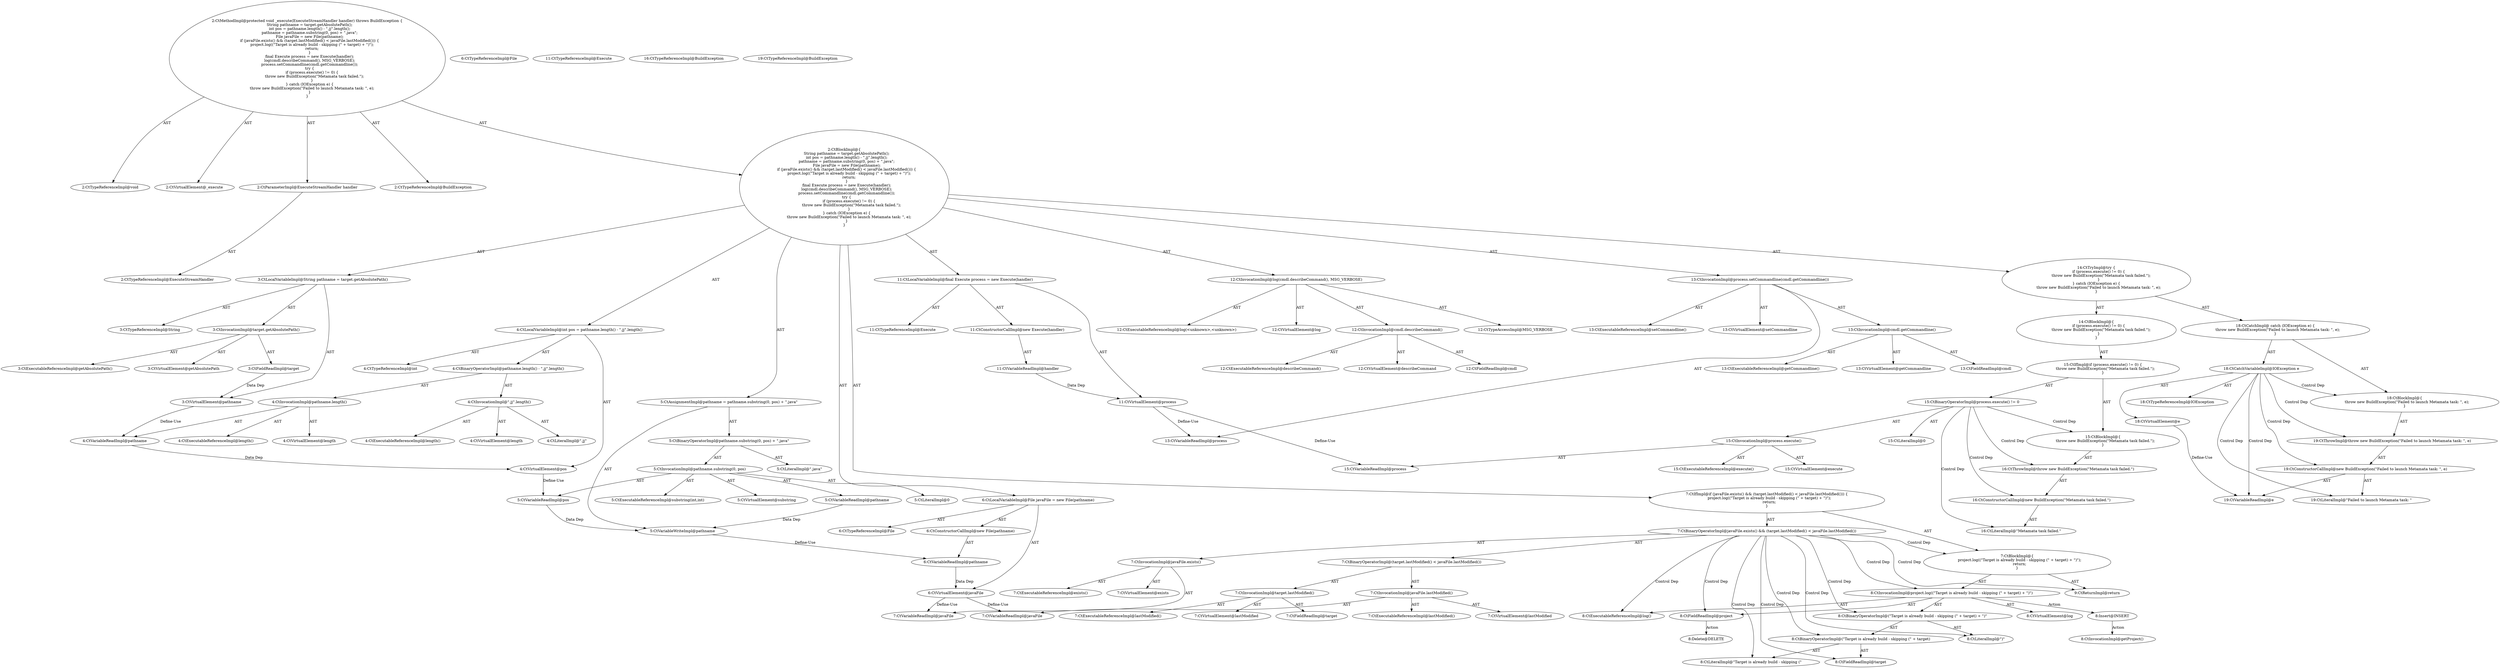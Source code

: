 digraph "_execute#?,ExecuteStreamHandler" {
0 [label="2:CtTypeReferenceImpl@void" shape=ellipse]
1 [label="2:CtVirtualElement@_execute" shape=ellipse]
2 [label="2:CtParameterImpl@ExecuteStreamHandler handler" shape=ellipse]
3 [label="2:CtTypeReferenceImpl@ExecuteStreamHandler" shape=ellipse]
4 [label="2:CtTypeReferenceImpl@BuildException" shape=ellipse]
5 [label="3:CtTypeReferenceImpl@String" shape=ellipse]
6 [label="3:CtExecutableReferenceImpl@getAbsolutePath()" shape=ellipse]
7 [label="3:CtVirtualElement@getAbsolutePath" shape=ellipse]
8 [label="3:CtFieldReadImpl@target" shape=ellipse]
9 [label="3:CtInvocationImpl@target.getAbsolutePath()" shape=ellipse]
10 [label="3:CtVirtualElement@pathname" shape=ellipse]
11 [label="3:CtLocalVariableImpl@String pathname = target.getAbsolutePath()" shape=ellipse]
12 [label="4:CtTypeReferenceImpl@int" shape=ellipse]
13 [label="4:CtExecutableReferenceImpl@length()" shape=ellipse]
14 [label="4:CtVirtualElement@length" shape=ellipse]
15 [label="4:CtVariableReadImpl@pathname" shape=ellipse]
16 [label="4:CtInvocationImpl@pathname.length()" shape=ellipse]
17 [label="4:CtExecutableReferenceImpl@length()" shape=ellipse]
18 [label="4:CtVirtualElement@length" shape=ellipse]
19 [label="4:CtLiteralImpl@\".jj\"" shape=ellipse]
20 [label="4:CtInvocationImpl@\".jj\".length()" shape=ellipse]
21 [label="4:CtBinaryOperatorImpl@pathname.length() - \".jj\".length()" shape=ellipse]
22 [label="4:CtVirtualElement@pos" shape=ellipse]
23 [label="4:CtLocalVariableImpl@int pos = pathname.length() - \".jj\".length()" shape=ellipse]
24 [label="5:CtVariableWriteImpl@pathname" shape=ellipse]
25 [label="5:CtExecutableReferenceImpl@substring(int,int)" shape=ellipse]
26 [label="5:CtVirtualElement@substring" shape=ellipse]
27 [label="5:CtVariableReadImpl@pathname" shape=ellipse]
28 [label="5:CtLiteralImpl@0" shape=ellipse]
29 [label="5:CtVariableReadImpl@pos" shape=ellipse]
30 [label="5:CtInvocationImpl@pathname.substring(0, pos)" shape=ellipse]
31 [label="5:CtLiteralImpl@\".java\"" shape=ellipse]
32 [label="5:CtBinaryOperatorImpl@pathname.substring(0, pos) + \".java\"" shape=ellipse]
33 [label="5:CtAssignmentImpl@pathname = pathname.substring(0, pos) + \".java\"" shape=ellipse]
34 [label="6:CtTypeReferenceImpl@File" shape=ellipse]
35 [label="6:CtTypeReferenceImpl@File" shape=ellipse]
36 [label="6:CtVariableReadImpl@pathname" shape=ellipse]
37 [label="6:CtConstructorCallImpl@new File(pathname)" shape=ellipse]
38 [label="6:CtVirtualElement@javaFile" shape=ellipse]
39 [label="6:CtLocalVariableImpl@File javaFile = new File(pathname)" shape=ellipse]
40 [label="7:CtExecutableReferenceImpl@exists()" shape=ellipse]
41 [label="7:CtVirtualElement@exists" shape=ellipse]
42 [label="7:CtVariableReadImpl@javaFile" shape=ellipse]
43 [label="7:CtInvocationImpl@javaFile.exists()" shape=ellipse]
44 [label="7:CtExecutableReferenceImpl@lastModified()" shape=ellipse]
45 [label="7:CtVirtualElement@lastModified" shape=ellipse]
46 [label="7:CtFieldReadImpl@target" shape=ellipse]
47 [label="7:CtInvocationImpl@target.lastModified()" shape=ellipse]
48 [label="7:CtExecutableReferenceImpl@lastModified()" shape=ellipse]
49 [label="7:CtVirtualElement@lastModified" shape=ellipse]
50 [label="7:CtVariableReadImpl@javaFile" shape=ellipse]
51 [label="7:CtInvocationImpl@javaFile.lastModified()" shape=ellipse]
52 [label="7:CtBinaryOperatorImpl@(target.lastModified() < javaFile.lastModified())" shape=ellipse]
53 [label="7:CtBinaryOperatorImpl@javaFile.exists() && (target.lastModified() < javaFile.lastModified())" shape=ellipse]
54 [label="8:CtExecutableReferenceImpl@log()" shape=ellipse]
55 [label="8:CtVirtualElement@log" shape=ellipse]
56 [label="8:CtFieldReadImpl@project" shape=ellipse]
57 [label="8:CtLiteralImpl@\"Target is already build - skipping (\"" shape=ellipse]
58 [label="8:CtFieldReadImpl@target" shape=ellipse]
59 [label="8:CtBinaryOperatorImpl@(\"Target is already build - skipping (\" + target)" shape=ellipse]
60 [label="8:CtLiteralImpl@\")\"" shape=ellipse]
61 [label="8:CtBinaryOperatorImpl@(\"Target is already build - skipping (\" + target) + \")\"" shape=ellipse]
62 [label="8:CtInvocationImpl@project.log((\"Target is already build - skipping (\" + target) + \")\")" shape=ellipse]
63 [label="9:CtReturnImpl@return" shape=ellipse]
64 [label="7:CtBlockImpl@\{
    project.log((\"Target is already build - skipping (\" + target) + \")\");
    return;
\}" shape=ellipse]
65 [label="7:CtIfImpl@if (javaFile.exists() && (target.lastModified() < javaFile.lastModified())) \{
    project.log((\"Target is already build - skipping (\" + target) + \")\");
    return;
\}" shape=ellipse]
66 [label="11:CtTypeReferenceImpl@Execute" shape=ellipse]
67 [label="11:CtTypeReferenceImpl@Execute" shape=ellipse]
68 [label="11:CtVariableReadImpl@handler" shape=ellipse]
69 [label="11:CtConstructorCallImpl@new Execute(handler)" shape=ellipse]
70 [label="11:CtVirtualElement@process" shape=ellipse]
71 [label="11:CtLocalVariableImpl@final Execute process = new Execute(handler)" shape=ellipse]
72 [label="12:CtExecutableReferenceImpl@log(<unknown>,<unknown>)" shape=ellipse]
73 [label="12:CtVirtualElement@log" shape=ellipse]
74 [label="12:CtExecutableReferenceImpl@describeCommand()" shape=ellipse]
75 [label="12:CtVirtualElement@describeCommand" shape=ellipse]
76 [label="12:CtFieldReadImpl@cmdl" shape=ellipse]
77 [label="12:CtInvocationImpl@cmdl.describeCommand()" shape=ellipse]
78 [label="12:CtTypeAccessImpl@MSG_VERBOSE" shape=ellipse]
79 [label="12:CtInvocationImpl@log(cmdl.describeCommand(), MSG_VERBOSE)" shape=ellipse]
80 [label="13:CtExecutableReferenceImpl@setCommandline()" shape=ellipse]
81 [label="13:CtVirtualElement@setCommandline" shape=ellipse]
82 [label="13:CtVariableReadImpl@process" shape=ellipse]
83 [label="13:CtExecutableReferenceImpl@getCommandline()" shape=ellipse]
84 [label="13:CtVirtualElement@getCommandline" shape=ellipse]
85 [label="13:CtFieldReadImpl@cmdl" shape=ellipse]
86 [label="13:CtInvocationImpl@cmdl.getCommandline()" shape=ellipse]
87 [label="13:CtInvocationImpl@process.setCommandline(cmdl.getCommandline())" shape=ellipse]
88 [label="15:CtExecutableReferenceImpl@execute()" shape=ellipse]
89 [label="15:CtVirtualElement@execute" shape=ellipse]
90 [label="15:CtVariableReadImpl@process" shape=ellipse]
91 [label="15:CtInvocationImpl@process.execute()" shape=ellipse]
92 [label="15:CtLiteralImpl@0" shape=ellipse]
93 [label="15:CtBinaryOperatorImpl@process.execute() != 0" shape=ellipse]
94 [label="16:CtTypeReferenceImpl@BuildException" shape=ellipse]
95 [label="16:CtLiteralImpl@\"Metamata task failed.\"" shape=ellipse]
96 [label="16:CtConstructorCallImpl@new BuildException(\"Metamata task failed.\")" shape=ellipse]
97 [label="16:CtThrowImpl@throw new BuildException(\"Metamata task failed.\")" shape=ellipse]
98 [label="15:CtBlockImpl@\{
    throw new BuildException(\"Metamata task failed.\");
\}" shape=ellipse]
99 [label="15:CtIfImpl@if (process.execute() != 0) \{
    throw new BuildException(\"Metamata task failed.\");
\}" shape=ellipse]
100 [label="14:CtBlockImpl@\{
    if (process.execute() != 0) \{
        throw new BuildException(\"Metamata task failed.\");
    \}
\}" shape=ellipse]
101 [label="18:CtVirtualElement@e" shape=ellipse]
102 [label="18:CtTypeReferenceImpl@IOException" shape=ellipse]
103 [label="18:CtCatchVariableImpl@IOException e" shape=ellipse]
104 [label="19:CtTypeReferenceImpl@BuildException" shape=ellipse]
105 [label="19:CtLiteralImpl@\"Failed to launch Metamata task: \"" shape=ellipse]
106 [label="19:CtVariableReadImpl@e" shape=ellipse]
107 [label="19:CtConstructorCallImpl@new BuildException(\"Failed to launch Metamata task: \", e)" shape=ellipse]
108 [label="19:CtThrowImpl@throw new BuildException(\"Failed to launch Metamata task: \", e)" shape=ellipse]
109 [label="18:CtBlockImpl@\{
    throw new BuildException(\"Failed to launch Metamata task: \", e);
\}" shape=ellipse]
110 [label="18:CtCatchImpl@ catch (IOException e) \{
    throw new BuildException(\"Failed to launch Metamata task: \", e);
\}" shape=ellipse]
111 [label="14:CtTryImpl@try \{
    if (process.execute() != 0) \{
        throw new BuildException(\"Metamata task failed.\");
    \}
\} catch (IOException e) \{
    throw new BuildException(\"Failed to launch Metamata task: \", e);
\}" shape=ellipse]
112 [label="2:CtBlockImpl@\{
    String pathname = target.getAbsolutePath();
    int pos = pathname.length() - \".jj\".length();
    pathname = pathname.substring(0, pos) + \".java\";
    File javaFile = new File(pathname);
    if (javaFile.exists() && (target.lastModified() < javaFile.lastModified())) \{
        project.log((\"Target is already build - skipping (\" + target) + \")\");
        return;
    \}
    final Execute process = new Execute(handler);
    log(cmdl.describeCommand(), MSG_VERBOSE);
    process.setCommandline(cmdl.getCommandline());
    try \{
        if (process.execute() != 0) \{
            throw new BuildException(\"Metamata task failed.\");
        \}
    \} catch (IOException e) \{
        throw new BuildException(\"Failed to launch Metamata task: \", e);
    \}
\}" shape=ellipse]
113 [label="2:CtMethodImpl@protected void _execute(ExecuteStreamHandler handler) throws BuildException \{
    String pathname = target.getAbsolutePath();
    int pos = pathname.length() - \".jj\".length();
    pathname = pathname.substring(0, pos) + \".java\";
    File javaFile = new File(pathname);
    if (javaFile.exists() && (target.lastModified() < javaFile.lastModified())) \{
        project.log((\"Target is already build - skipping (\" + target) + \")\");
        return;
    \}
    final Execute process = new Execute(handler);
    log(cmdl.describeCommand(), MSG_VERBOSE);
    process.setCommandline(cmdl.getCommandline());
    try \{
        if (process.execute() != 0) \{
            throw new BuildException(\"Metamata task failed.\");
        \}
    \} catch (IOException e) \{
        throw new BuildException(\"Failed to launch Metamata task: \", e);
    \}
\}" shape=ellipse]
114 [label="8:Delete@DELETE" shape=ellipse]
115 [label="8:Insert@INSERT" shape=ellipse]
116 [label="8:CtInvocationImpl@getProject()" shape=ellipse]
2 -> 3 [label="AST"];
8 -> 10 [label="Data Dep"];
9 -> 7 [label="AST"];
9 -> 8 [label="AST"];
9 -> 6 [label="AST"];
10 -> 15 [label="Define-Use"];
11 -> 10 [label="AST"];
11 -> 5 [label="AST"];
11 -> 9 [label="AST"];
15 -> 22 [label="Data Dep"];
16 -> 14 [label="AST"];
16 -> 15 [label="AST"];
16 -> 13 [label="AST"];
20 -> 18 [label="AST"];
20 -> 19 [label="AST"];
20 -> 17 [label="AST"];
21 -> 16 [label="AST"];
21 -> 20 [label="AST"];
22 -> 29 [label="Define-Use"];
23 -> 22 [label="AST"];
23 -> 12 [label="AST"];
23 -> 21 [label="AST"];
24 -> 36 [label="Define-Use"];
27 -> 24 [label="Data Dep"];
29 -> 24 [label="Data Dep"];
30 -> 26 [label="AST"];
30 -> 27 [label="AST"];
30 -> 25 [label="AST"];
30 -> 28 [label="AST"];
30 -> 29 [label="AST"];
32 -> 30 [label="AST"];
32 -> 31 [label="AST"];
33 -> 24 [label="AST"];
33 -> 32 [label="AST"];
36 -> 38 [label="Data Dep"];
37 -> 36 [label="AST"];
38 -> 42 [label="Define-Use"];
38 -> 50 [label="Define-Use"];
39 -> 38 [label="AST"];
39 -> 34 [label="AST"];
39 -> 37 [label="AST"];
43 -> 41 [label="AST"];
43 -> 42 [label="AST"];
43 -> 40 [label="AST"];
47 -> 45 [label="AST"];
47 -> 46 [label="AST"];
47 -> 44 [label="AST"];
51 -> 49 [label="AST"];
51 -> 50 [label="AST"];
51 -> 48 [label="AST"];
52 -> 47 [label="AST"];
52 -> 51 [label="AST"];
53 -> 43 [label="AST"];
53 -> 52 [label="AST"];
53 -> 64 [label="Control Dep"];
53 -> 62 [label="Control Dep"];
53 -> 54 [label="Control Dep"];
53 -> 56 [label="Control Dep"];
53 -> 61 [label="Control Dep"];
53 -> 59 [label="Control Dep"];
53 -> 57 [label="Control Dep"];
53 -> 58 [label="Control Dep"];
53 -> 60 [label="Control Dep"];
53 -> 63 [label="Control Dep"];
56 -> 114 [label="Action"];
59 -> 57 [label="AST"];
59 -> 58 [label="AST"];
61 -> 59 [label="AST"];
61 -> 60 [label="AST"];
62 -> 55 [label="AST"];
62 -> 56 [label="AST"];
62 -> 54 [label="AST"];
62 -> 61 [label="AST"];
62 -> 115 [label="Action"];
64 -> 62 [label="AST"];
64 -> 63 [label="AST"];
65 -> 53 [label="AST"];
65 -> 64 [label="AST"];
68 -> 70 [label="Data Dep"];
69 -> 68 [label="AST"];
70 -> 82 [label="Define-Use"];
70 -> 90 [label="Define-Use"];
71 -> 70 [label="AST"];
71 -> 66 [label="AST"];
71 -> 69 [label="AST"];
77 -> 75 [label="AST"];
77 -> 76 [label="AST"];
77 -> 74 [label="AST"];
79 -> 73 [label="AST"];
79 -> 72 [label="AST"];
79 -> 77 [label="AST"];
79 -> 78 [label="AST"];
86 -> 84 [label="AST"];
86 -> 85 [label="AST"];
86 -> 83 [label="AST"];
87 -> 81 [label="AST"];
87 -> 82 [label="AST"];
87 -> 80 [label="AST"];
87 -> 86 [label="AST"];
91 -> 89 [label="AST"];
91 -> 90 [label="AST"];
91 -> 88 [label="AST"];
93 -> 91 [label="AST"];
93 -> 92 [label="AST"];
93 -> 98 [label="Control Dep"];
93 -> 97 [label="Control Dep"];
93 -> 96 [label="Control Dep"];
93 -> 95 [label="Control Dep"];
96 -> 95 [label="AST"];
97 -> 96 [label="AST"];
98 -> 97 [label="AST"];
99 -> 93 [label="AST"];
99 -> 98 [label="AST"];
100 -> 99 [label="AST"];
101 -> 106 [label="Define-Use"];
103 -> 101 [label="AST"];
103 -> 102 [label="AST"];
103 -> 109 [label="Control Dep"];
103 -> 108 [label="Control Dep"];
103 -> 107 [label="Control Dep"];
103 -> 105 [label="Control Dep"];
103 -> 106 [label="Control Dep"];
107 -> 105 [label="AST"];
107 -> 106 [label="AST"];
108 -> 107 [label="AST"];
109 -> 108 [label="AST"];
110 -> 103 [label="AST"];
110 -> 109 [label="AST"];
111 -> 100 [label="AST"];
111 -> 110 [label="AST"];
112 -> 11 [label="AST"];
112 -> 23 [label="AST"];
112 -> 33 [label="AST"];
112 -> 39 [label="AST"];
112 -> 65 [label="AST"];
112 -> 71 [label="AST"];
112 -> 79 [label="AST"];
112 -> 87 [label="AST"];
112 -> 111 [label="AST"];
113 -> 1 [label="AST"];
113 -> 0 [label="AST"];
113 -> 2 [label="AST"];
113 -> 4 [label="AST"];
113 -> 112 [label="AST"];
115 -> 116 [label="Action"];
}